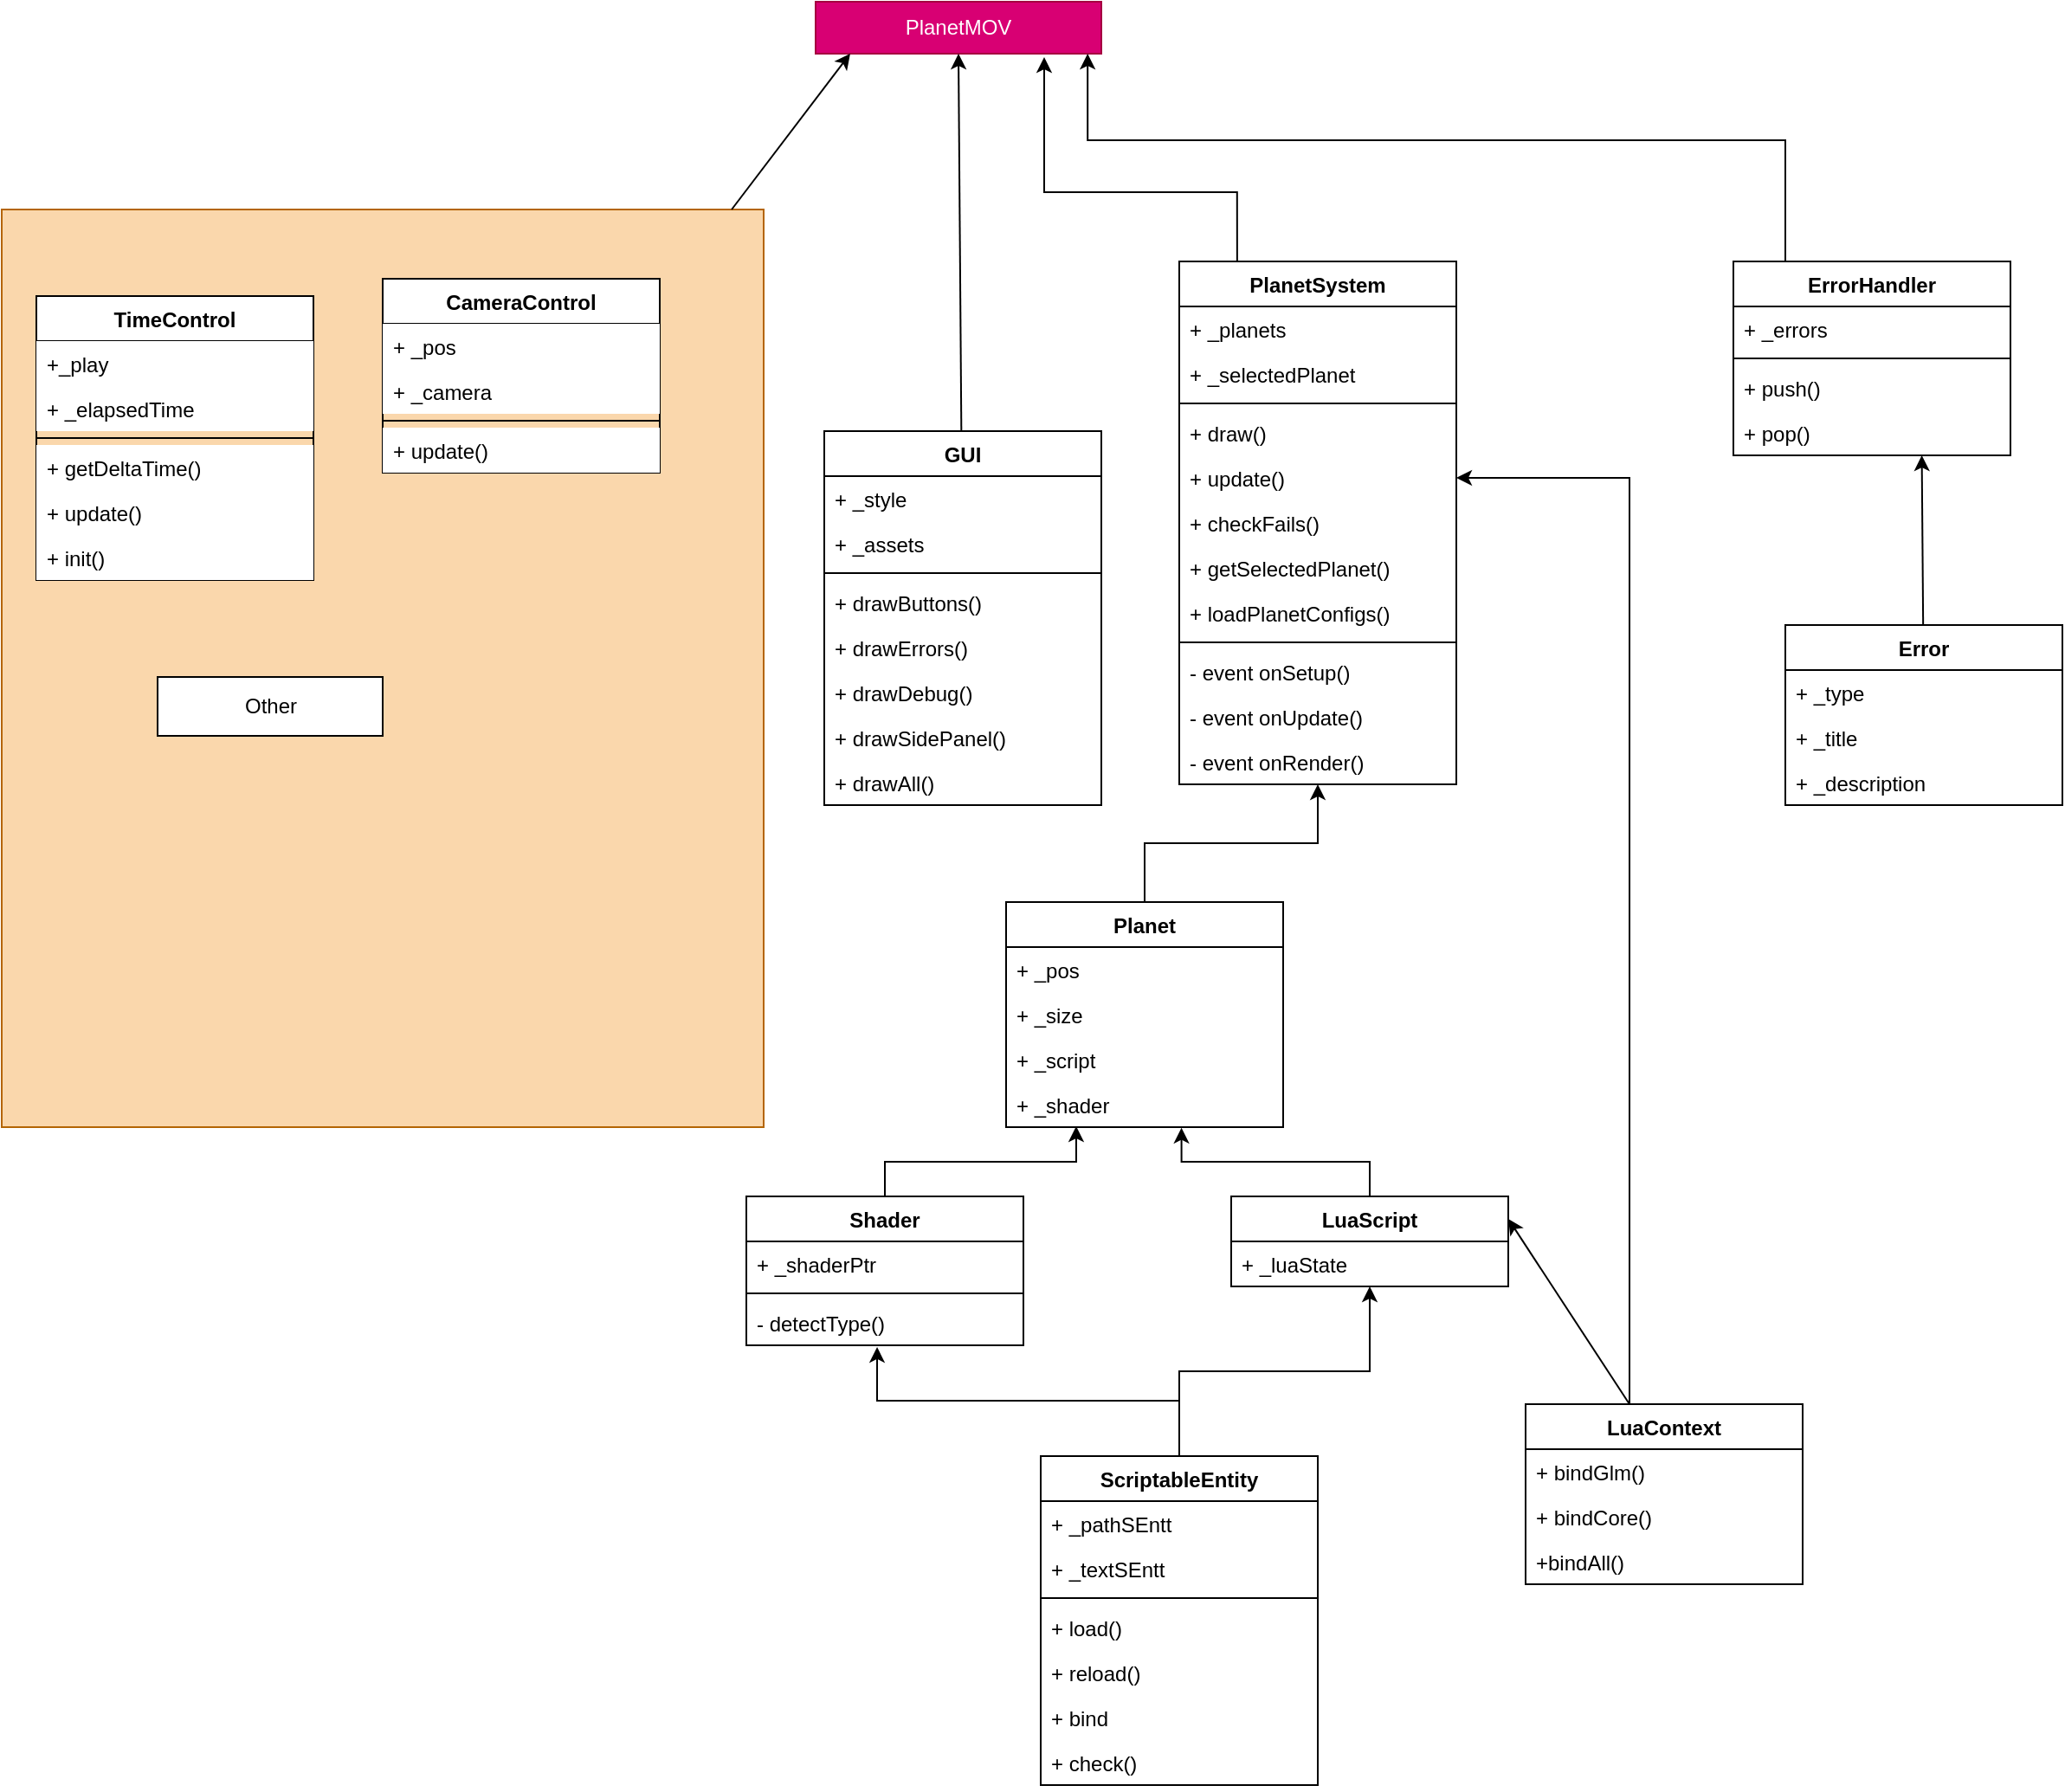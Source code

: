 <mxfile version="13.8.7" type="device"><diagram id="ZeJUo0h4XLn8VhAWC0QO" name="Page-1"><mxGraphModel dx="1597" dy="916" grid="1" gridSize="10" guides="1" tooltips="1" connect="1" arrows="1" fold="1" page="1" pageScale="1" pageWidth="850" pageHeight="1100" math="0" shadow="0"><root><mxCell id="0"/><mxCell id="1" parent="0"/><mxCell id="T0gVTVH-suOrFaznP24F-108" value="" style="rounded=0;whiteSpace=wrap;html=1;align=left;glass=0;fillColor=#fad7ac;strokeColor=#b46504;" parent="1" vertex="1"><mxGeometry x="260" y="155" width="440" height="530" as="geometry"/></mxCell><mxCell id="T0gVTVH-suOrFaznP24F-1" value="&lt;div&gt;PlanetMOV&lt;/div&gt;" style="rounded=0;whiteSpace=wrap;html=1;fillColor=#d80073;strokeColor=#A50040;fontColor=#ffffff;" parent="1" vertex="1"><mxGeometry x="730" y="35" width="165" height="30" as="geometry"/></mxCell><mxCell id="T0gVTVH-suOrFaznP24F-8" value="TimeControl" style="swimlane;fontStyle=1;align=center;verticalAlign=top;childLayout=stackLayout;horizontal=1;startSize=26;horizontalStack=0;resizeParent=1;resizeParentMax=0;resizeLast=0;collapsible=1;marginBottom=0;" parent="1" vertex="1"><mxGeometry x="280" y="205" width="160" height="164" as="geometry"/></mxCell><mxCell id="T0gVTVH-suOrFaznP24F-9" value="+_play" style="text;strokeColor=none;align=left;verticalAlign=top;spacingLeft=4;spacingRight=4;overflow=hidden;rotatable=0;points=[[0,0.5],[1,0.5]];portConstraint=eastwest;fillColor=#ffffff;" parent="T0gVTVH-suOrFaznP24F-8" vertex="1"><mxGeometry y="26" width="160" height="26" as="geometry"/></mxCell><mxCell id="T0gVTVH-suOrFaznP24F-12" value="+ _elapsedTime" style="text;strokeColor=none;align=left;verticalAlign=top;spacingLeft=4;spacingRight=4;overflow=hidden;rotatable=0;points=[[0,0.5],[1,0.5]];portConstraint=eastwest;fillColor=#ffffff;" parent="T0gVTVH-suOrFaznP24F-8" vertex="1"><mxGeometry y="52" width="160" height="26" as="geometry"/></mxCell><mxCell id="T0gVTVH-suOrFaznP24F-10" value="" style="line;strokeWidth=1;fillColor=none;align=left;verticalAlign=middle;spacingTop=-1;spacingLeft=3;spacingRight=3;rotatable=0;labelPosition=right;points=[];portConstraint=eastwest;" parent="T0gVTVH-suOrFaznP24F-8" vertex="1"><mxGeometry y="78" width="160" height="8" as="geometry"/></mxCell><mxCell id="T0gVTVH-suOrFaznP24F-11" value="+ getDeltaTime()" style="text;strokeColor=none;align=left;verticalAlign=top;spacingLeft=4;spacingRight=4;overflow=hidden;rotatable=0;points=[[0,0.5],[1,0.5]];portConstraint=eastwest;fillColor=#ffffff;" parent="T0gVTVH-suOrFaznP24F-8" vertex="1"><mxGeometry y="86" width="160" height="26" as="geometry"/></mxCell><mxCell id="T0gVTVH-suOrFaznP24F-13" value="+ update()" style="text;strokeColor=none;align=left;verticalAlign=top;spacingLeft=4;spacingRight=4;overflow=hidden;rotatable=0;points=[[0,0.5],[1,0.5]];portConstraint=eastwest;fillColor=#ffffff;" parent="T0gVTVH-suOrFaznP24F-8" vertex="1"><mxGeometry y="112" width="160" height="26" as="geometry"/></mxCell><mxCell id="T0gVTVH-suOrFaznP24F-14" value="+ init()" style="text;strokeColor=none;align=left;verticalAlign=top;spacingLeft=4;spacingRight=4;overflow=hidden;rotatable=0;points=[[0,0.5],[1,0.5]];portConstraint=eastwest;fillColor=#ffffff;" parent="T0gVTVH-suOrFaznP24F-8" vertex="1"><mxGeometry y="138" width="160" height="26" as="geometry"/></mxCell><mxCell id="T0gVTVH-suOrFaznP24F-16" value="CameraControl" style="swimlane;fontStyle=1;align=center;verticalAlign=top;childLayout=stackLayout;horizontal=1;startSize=26;horizontalStack=0;resizeParent=1;resizeParentMax=0;resizeLast=0;collapsible=1;marginBottom=0;" parent="1" vertex="1"><mxGeometry x="480" y="195" width="160" height="112" as="geometry"/></mxCell><mxCell id="T0gVTVH-suOrFaznP24F-20" value="+ _pos" style="text;strokeColor=none;align=left;verticalAlign=top;spacingLeft=4;spacingRight=4;overflow=hidden;rotatable=0;points=[[0,0.5],[1,0.5]];portConstraint=eastwest;fillColor=#ffffff;" parent="T0gVTVH-suOrFaznP24F-16" vertex="1"><mxGeometry y="26" width="160" height="26" as="geometry"/></mxCell><mxCell id="T0gVTVH-suOrFaznP24F-17" value="+ _camera" style="text;strokeColor=none;align=left;verticalAlign=top;spacingLeft=4;spacingRight=4;overflow=hidden;rotatable=0;points=[[0,0.5],[1,0.5]];portConstraint=eastwest;fillColor=#ffffff;" parent="T0gVTVH-suOrFaznP24F-16" vertex="1"><mxGeometry y="52" width="160" height="26" as="geometry"/></mxCell><mxCell id="T0gVTVH-suOrFaznP24F-18" value="" style="line;strokeWidth=1;align=left;verticalAlign=middle;spacingTop=-1;spacingLeft=3;spacingRight=3;rotatable=0;labelPosition=right;points=[];portConstraint=eastwest;" parent="T0gVTVH-suOrFaznP24F-16" vertex="1"><mxGeometry y="78" width="160" height="8" as="geometry"/></mxCell><mxCell id="T0gVTVH-suOrFaznP24F-19" value="+ update()" style="text;strokeColor=none;align=left;verticalAlign=top;spacingLeft=4;spacingRight=4;overflow=hidden;rotatable=0;points=[[0,0.5],[1,0.5]];portConstraint=eastwest;fillColor=#ffffff;" parent="T0gVTVH-suOrFaznP24F-16" vertex="1"><mxGeometry y="86" width="160" height="26" as="geometry"/></mxCell><mxCell id="T0gVTVH-suOrFaznP24F-26" style="edgeStyle=orthogonalEdgeStyle;rounded=0;orthogonalLoop=1;jettySize=auto;html=1;entryX=0.8;entryY=1.067;entryDx=0;entryDy=0;entryPerimeter=0;exitX=0.209;exitY=0.001;exitDx=0;exitDy=0;exitPerimeter=0;" parent="1" source="T0gVTVH-suOrFaznP24F-22" target="T0gVTVH-suOrFaznP24F-1" edge="1"><mxGeometry relative="1" as="geometry"><Array as="points"><mxPoint x="973" y="145"/><mxPoint x="862" y="145"/></Array></mxGeometry></mxCell><mxCell id="T0gVTVH-suOrFaznP24F-22" value="PlanetSystem" style="swimlane;fontStyle=1;align=center;verticalAlign=top;childLayout=stackLayout;horizontal=1;startSize=26;horizontalStack=0;resizeParent=1;resizeParentMax=0;resizeLast=0;collapsible=1;marginBottom=0;" parent="1" vertex="1"><mxGeometry x="940" y="185" width="160" height="302" as="geometry"/></mxCell><mxCell id="T0gVTVH-suOrFaznP24F-23" value="+ _planets" style="text;strokeColor=none;fillColor=none;align=left;verticalAlign=top;spacingLeft=4;spacingRight=4;overflow=hidden;rotatable=0;points=[[0,0.5],[1,0.5]];portConstraint=eastwest;" parent="T0gVTVH-suOrFaznP24F-22" vertex="1"><mxGeometry y="26" width="160" height="26" as="geometry"/></mxCell><mxCell id="T0gVTVH-suOrFaznP24F-27" value="+ _selectedPlanet" style="text;strokeColor=none;fillColor=none;align=left;verticalAlign=top;spacingLeft=4;spacingRight=4;overflow=hidden;rotatable=0;points=[[0,0.5],[1,0.5]];portConstraint=eastwest;" parent="T0gVTVH-suOrFaznP24F-22" vertex="1"><mxGeometry y="52" width="160" height="26" as="geometry"/></mxCell><mxCell id="T0gVTVH-suOrFaznP24F-24" value="" style="line;strokeWidth=1;fillColor=none;align=left;verticalAlign=middle;spacingTop=-1;spacingLeft=3;spacingRight=3;rotatable=0;labelPosition=right;points=[];portConstraint=eastwest;" parent="T0gVTVH-suOrFaznP24F-22" vertex="1"><mxGeometry y="78" width="160" height="8" as="geometry"/></mxCell><mxCell id="T0gVTVH-suOrFaznP24F-30" value="+ draw()" style="text;strokeColor=none;fillColor=none;align=left;verticalAlign=top;spacingLeft=4;spacingRight=4;overflow=hidden;rotatable=0;points=[[0,0.5],[1,0.5]];portConstraint=eastwest;" parent="T0gVTVH-suOrFaznP24F-22" vertex="1"><mxGeometry y="86" width="160" height="26" as="geometry"/></mxCell><mxCell id="T0gVTVH-suOrFaznP24F-29" value="+ update()" style="text;strokeColor=none;fillColor=none;align=left;verticalAlign=top;spacingLeft=4;spacingRight=4;overflow=hidden;rotatable=0;points=[[0,0.5],[1,0.5]];portConstraint=eastwest;" parent="T0gVTVH-suOrFaznP24F-22" vertex="1"><mxGeometry y="112" width="160" height="26" as="geometry"/></mxCell><mxCell id="T0gVTVH-suOrFaznP24F-35" value="+ checkFails()" style="text;strokeColor=none;fillColor=none;align=left;verticalAlign=top;spacingLeft=4;spacingRight=4;overflow=hidden;rotatable=0;points=[[0,0.5],[1,0.5]];portConstraint=eastwest;" parent="T0gVTVH-suOrFaznP24F-22" vertex="1"><mxGeometry y="138" width="160" height="26" as="geometry"/></mxCell><mxCell id="T0gVTVH-suOrFaznP24F-25" value="+ getSelectedPlanet()" style="text;strokeColor=none;fillColor=none;align=left;verticalAlign=top;spacingLeft=4;spacingRight=4;overflow=hidden;rotatable=0;points=[[0,0.5],[1,0.5]];portConstraint=eastwest;" parent="T0gVTVH-suOrFaznP24F-22" vertex="1"><mxGeometry y="164" width="160" height="26" as="geometry"/></mxCell><mxCell id="T0gVTVH-suOrFaznP24F-28" value="+ loadPlanetConfigs()" style="text;strokeColor=none;fillColor=none;align=left;verticalAlign=top;spacingLeft=4;spacingRight=4;overflow=hidden;rotatable=0;points=[[0,0.5],[1,0.5]];portConstraint=eastwest;" parent="T0gVTVH-suOrFaznP24F-22" vertex="1"><mxGeometry y="190" width="160" height="26" as="geometry"/></mxCell><mxCell id="T0gVTVH-suOrFaznP24F-31" value="" style="line;strokeWidth=1;fillColor=none;align=left;verticalAlign=middle;spacingTop=-1;spacingLeft=3;spacingRight=3;rotatable=0;labelPosition=right;points=[];portConstraint=eastwest;" parent="T0gVTVH-suOrFaznP24F-22" vertex="1"><mxGeometry y="216" width="160" height="8" as="geometry"/></mxCell><mxCell id="T0gVTVH-suOrFaznP24F-32" value="- event onSetup()" style="text;strokeColor=none;fillColor=none;align=left;verticalAlign=top;spacingLeft=4;spacingRight=4;overflow=hidden;rotatable=0;points=[[0,0.5],[1,0.5]];portConstraint=eastwest;" parent="T0gVTVH-suOrFaznP24F-22" vertex="1"><mxGeometry y="224" width="160" height="26" as="geometry"/></mxCell><mxCell id="T0gVTVH-suOrFaznP24F-33" value="- event onUpdate()" style="text;strokeColor=none;fillColor=none;align=left;verticalAlign=top;spacingLeft=4;spacingRight=4;overflow=hidden;rotatable=0;points=[[0,0.5],[1,0.5]];portConstraint=eastwest;" parent="T0gVTVH-suOrFaznP24F-22" vertex="1"><mxGeometry y="250" width="160" height="26" as="geometry"/></mxCell><mxCell id="T0gVTVH-suOrFaznP24F-34" value="- event onRender()" style="text;strokeColor=none;fillColor=none;align=left;verticalAlign=top;spacingLeft=4;spacingRight=4;overflow=hidden;rotatable=0;points=[[0,0.5],[1,0.5]];portConstraint=eastwest;" parent="T0gVTVH-suOrFaznP24F-22" vertex="1"><mxGeometry y="276" width="160" height="26" as="geometry"/></mxCell><mxCell id="T0gVTVH-suOrFaznP24F-43" style="edgeStyle=orthogonalEdgeStyle;rounded=0;orthogonalLoop=1;jettySize=auto;html=1;entryX=0.5;entryY=1;entryDx=0;entryDy=0;" parent="1" source="T0gVTVH-suOrFaznP24F-36" target="T0gVTVH-suOrFaznP24F-22" edge="1"><mxGeometry relative="1" as="geometry"/></mxCell><mxCell id="T0gVTVH-suOrFaznP24F-36" value="Planet" style="swimlane;fontStyle=1;align=center;verticalAlign=top;childLayout=stackLayout;horizontal=1;startSize=26;horizontalStack=0;resizeParent=1;resizeParentMax=0;resizeLast=0;collapsible=1;marginBottom=0;" parent="1" vertex="1"><mxGeometry x="840" y="555" width="160" height="130" as="geometry"/></mxCell><mxCell id="T0gVTVH-suOrFaznP24F-37" value="+ _pos" style="text;strokeColor=none;fillColor=none;align=left;verticalAlign=top;spacingLeft=4;spacingRight=4;overflow=hidden;rotatable=0;points=[[0,0.5],[1,0.5]];portConstraint=eastwest;" parent="T0gVTVH-suOrFaznP24F-36" vertex="1"><mxGeometry y="26" width="160" height="26" as="geometry"/></mxCell><mxCell id="T0gVTVH-suOrFaznP24F-40" value="+ _size" style="text;strokeColor=none;fillColor=none;align=left;verticalAlign=top;spacingLeft=4;spacingRight=4;overflow=hidden;rotatable=0;points=[[0,0.5],[1,0.5]];portConstraint=eastwest;" parent="T0gVTVH-suOrFaznP24F-36" vertex="1"><mxGeometry y="52" width="160" height="26" as="geometry"/></mxCell><mxCell id="T0gVTVH-suOrFaznP24F-41" value="+ _script" style="text;strokeColor=none;fillColor=none;align=left;verticalAlign=top;spacingLeft=4;spacingRight=4;overflow=hidden;rotatable=0;points=[[0,0.5],[1,0.5]];portConstraint=eastwest;" parent="T0gVTVH-suOrFaznP24F-36" vertex="1"><mxGeometry y="78" width="160" height="26" as="geometry"/></mxCell><mxCell id="T0gVTVH-suOrFaznP24F-42" value="+ _shader" style="text;strokeColor=none;fillColor=none;align=left;verticalAlign=top;spacingLeft=4;spacingRight=4;overflow=hidden;rotatable=0;points=[[0,0.5],[1,0.5]];portConstraint=eastwest;" parent="T0gVTVH-suOrFaznP24F-36" vertex="1"><mxGeometry y="104" width="160" height="26" as="geometry"/></mxCell><mxCell id="T0gVTVH-suOrFaznP24F-64" style="edgeStyle=orthogonalEdgeStyle;rounded=0;orthogonalLoop=1;jettySize=auto;html=1;entryX=0.253;entryY=0.981;entryDx=0;entryDy=0;entryPerimeter=0;" parent="1" source="T0gVTVH-suOrFaznP24F-44" target="T0gVTVH-suOrFaznP24F-42" edge="1"><mxGeometry relative="1" as="geometry"/></mxCell><mxCell id="T0gVTVH-suOrFaznP24F-44" value="Shader" style="swimlane;fontStyle=1;align=center;verticalAlign=top;childLayout=stackLayout;horizontal=1;startSize=26;horizontalStack=0;resizeParent=1;resizeParentMax=0;resizeLast=0;collapsible=1;marginBottom=0;" parent="1" vertex="1"><mxGeometry x="690" y="725" width="160" height="86" as="geometry"/></mxCell><mxCell id="T0gVTVH-suOrFaznP24F-45" value="+ _shaderPtr" style="text;strokeColor=none;fillColor=none;align=left;verticalAlign=top;spacingLeft=4;spacingRight=4;overflow=hidden;rotatable=0;points=[[0,0.5],[1,0.5]];portConstraint=eastwest;" parent="T0gVTVH-suOrFaznP24F-44" vertex="1"><mxGeometry y="26" width="160" height="26" as="geometry"/></mxCell><mxCell id="T0gVTVH-suOrFaznP24F-46" value="" style="line;strokeWidth=1;fillColor=none;align=left;verticalAlign=middle;spacingTop=-1;spacingLeft=3;spacingRight=3;rotatable=0;labelPosition=right;points=[];portConstraint=eastwest;" parent="T0gVTVH-suOrFaznP24F-44" vertex="1"><mxGeometry y="52" width="160" height="8" as="geometry"/></mxCell><mxCell id="T0gVTVH-suOrFaznP24F-47" value="- detectType()" style="text;strokeColor=none;fillColor=none;align=left;verticalAlign=top;spacingLeft=4;spacingRight=4;overflow=hidden;rotatable=0;points=[[0,0.5],[1,0.5]];portConstraint=eastwest;" parent="T0gVTVH-suOrFaznP24F-44" vertex="1"><mxGeometry y="60" width="160" height="26" as="geometry"/></mxCell><mxCell id="T0gVTVH-suOrFaznP24F-62" style="edgeStyle=orthogonalEdgeStyle;rounded=0;orthogonalLoop=1;jettySize=auto;html=1;entryX=0.633;entryY=1.013;entryDx=0;entryDy=0;entryPerimeter=0;" parent="1" source="T0gVTVH-suOrFaznP24F-48" target="T0gVTVH-suOrFaznP24F-42" edge="1"><mxGeometry relative="1" as="geometry"/></mxCell><mxCell id="T0gVTVH-suOrFaznP24F-48" value="LuaScript" style="swimlane;fontStyle=1;align=center;verticalAlign=top;childLayout=stackLayout;horizontal=1;startSize=26;horizontalStack=0;resizeParent=1;resizeParentMax=0;resizeLast=0;collapsible=1;marginBottom=0;" parent="1" vertex="1"><mxGeometry x="970" y="725" width="160" height="52" as="geometry"/></mxCell><mxCell id="T0gVTVH-suOrFaznP24F-49" value="+ _luaState" style="text;strokeColor=none;fillColor=none;align=left;verticalAlign=top;spacingLeft=4;spacingRight=4;overflow=hidden;rotatable=0;points=[[0,0.5],[1,0.5]];portConstraint=eastwest;" parent="T0gVTVH-suOrFaznP24F-48" vertex="1"><mxGeometry y="26" width="160" height="26" as="geometry"/></mxCell><mxCell id="T0gVTVH-suOrFaznP24F-61" style="edgeStyle=orthogonalEdgeStyle;rounded=0;orthogonalLoop=1;jettySize=auto;html=1;entryX=0.5;entryY=1;entryDx=0;entryDy=0;" parent="1" source="T0gVTVH-suOrFaznP24F-52" target="T0gVTVH-suOrFaznP24F-48" edge="1"><mxGeometry relative="1" as="geometry"/></mxCell><mxCell id="T0gVTVH-suOrFaznP24F-63" style="edgeStyle=orthogonalEdgeStyle;rounded=0;orthogonalLoop=1;jettySize=auto;html=1;entryX=0.472;entryY=1.038;entryDx=0;entryDy=0;entryPerimeter=0;" parent="1" source="T0gVTVH-suOrFaznP24F-52" target="T0gVTVH-suOrFaznP24F-47" edge="1"><mxGeometry relative="1" as="geometry"/></mxCell><mxCell id="T0gVTVH-suOrFaznP24F-52" value="ScriptableEntity" style="swimlane;fontStyle=1;align=center;verticalAlign=top;childLayout=stackLayout;horizontal=1;startSize=26;horizontalStack=0;resizeParent=1;resizeParentMax=0;resizeLast=0;collapsible=1;marginBottom=0;" parent="1" vertex="1"><mxGeometry x="860" y="875" width="160" height="190" as="geometry"/></mxCell><mxCell id="T0gVTVH-suOrFaznP24F-53" value="+ _pathSEntt" style="text;align=left;verticalAlign=top;spacingLeft=4;spacingRight=4;overflow=hidden;rotatable=0;points=[[0,0.5],[1,0.5]];portConstraint=eastwest;" parent="T0gVTVH-suOrFaznP24F-52" vertex="1"><mxGeometry y="26" width="160" height="26" as="geometry"/></mxCell><mxCell id="T0gVTVH-suOrFaznP24F-54" value="+ _textSEntt" style="text;align=left;verticalAlign=top;spacingLeft=4;spacingRight=4;overflow=hidden;rotatable=0;points=[[0,0.5],[1,0.5]];portConstraint=eastwest;" parent="T0gVTVH-suOrFaznP24F-52" vertex="1"><mxGeometry y="52" width="160" height="26" as="geometry"/></mxCell><mxCell id="T0gVTVH-suOrFaznP24F-55" value="" style="line;strokeWidth=1;align=left;verticalAlign=middle;spacingTop=-1;spacingLeft=3;spacingRight=3;rotatable=0;labelPosition=right;points=[];portConstraint=eastwest;" parent="T0gVTVH-suOrFaznP24F-52" vertex="1"><mxGeometry y="78" width="160" height="8" as="geometry"/></mxCell><mxCell id="T0gVTVH-suOrFaznP24F-56" value="+ load()" style="text;align=left;verticalAlign=top;spacingLeft=4;spacingRight=4;overflow=hidden;rotatable=0;points=[[0,0.5],[1,0.5]];portConstraint=eastwest;" parent="T0gVTVH-suOrFaznP24F-52" vertex="1"><mxGeometry y="86" width="160" height="26" as="geometry"/></mxCell><mxCell id="T0gVTVH-suOrFaznP24F-57" value="+ reload()" style="text;align=left;verticalAlign=top;spacingLeft=4;spacingRight=4;overflow=hidden;rotatable=0;points=[[0,0.5],[1,0.5]];portConstraint=eastwest;" parent="T0gVTVH-suOrFaznP24F-52" vertex="1"><mxGeometry y="112" width="160" height="26" as="geometry"/></mxCell><mxCell id="T0gVTVH-suOrFaznP24F-58" value="+ bind" style="text;align=left;verticalAlign=top;spacingLeft=4;spacingRight=4;overflow=hidden;rotatable=0;points=[[0,0.5],[1,0.5]];portConstraint=eastwest;" parent="T0gVTVH-suOrFaznP24F-52" vertex="1"><mxGeometry y="138" width="160" height="26" as="geometry"/></mxCell><mxCell id="T0gVTVH-suOrFaznP24F-59" value="+ check()" style="text;align=left;verticalAlign=top;spacingLeft=4;spacingRight=4;overflow=hidden;rotatable=0;points=[[0,0.5],[1,0.5]];portConstraint=eastwest;" parent="T0gVTVH-suOrFaznP24F-52" vertex="1"><mxGeometry y="164" width="160" height="26" as="geometry"/></mxCell><mxCell id="T0gVTVH-suOrFaznP24F-78" style="edgeStyle=orthogonalEdgeStyle;rounded=0;orthogonalLoop=1;jettySize=auto;html=1;entryX=1;entryY=0.5;entryDx=0;entryDy=0;" parent="1" source="T0gVTVH-suOrFaznP24F-73" target="T0gVTVH-suOrFaznP24F-29" edge="1"><mxGeometry relative="1" as="geometry"><Array as="points"><mxPoint x="1200" y="310"/></Array></mxGeometry></mxCell><mxCell id="T0gVTVH-suOrFaznP24F-73" value="LuaContext" style="swimlane;fontStyle=1;align=center;verticalAlign=top;childLayout=stackLayout;horizontal=1;startSize=26;horizontalStack=0;resizeParent=1;resizeParentMax=0;resizeLast=0;collapsible=1;marginBottom=0;" parent="1" vertex="1"><mxGeometry x="1140" y="845" width="160" height="104" as="geometry"/></mxCell><mxCell id="T0gVTVH-suOrFaznP24F-74" value="+ bindGlm()" style="text;strokeColor=none;fillColor=none;align=left;verticalAlign=top;spacingLeft=4;spacingRight=4;overflow=hidden;rotatable=0;points=[[0,0.5],[1,0.5]];portConstraint=eastwest;" parent="T0gVTVH-suOrFaznP24F-73" vertex="1"><mxGeometry y="26" width="160" height="26" as="geometry"/></mxCell><mxCell id="T0gVTVH-suOrFaznP24F-76" value="+ bindCore()" style="text;strokeColor=none;fillColor=none;align=left;verticalAlign=top;spacingLeft=4;spacingRight=4;overflow=hidden;rotatable=0;points=[[0,0.5],[1,0.5]];portConstraint=eastwest;" parent="T0gVTVH-suOrFaznP24F-73" vertex="1"><mxGeometry y="52" width="160" height="26" as="geometry"/></mxCell><mxCell id="T0gVTVH-suOrFaznP24F-79" value="+bindAll()" style="text;strokeColor=none;fillColor=none;align=left;verticalAlign=top;spacingLeft=4;spacingRight=4;overflow=hidden;rotatable=0;points=[[0,0.5],[1,0.5]];portConstraint=eastwest;" parent="T0gVTVH-suOrFaznP24F-73" vertex="1"><mxGeometry y="78" width="160" height="26" as="geometry"/></mxCell><mxCell id="T0gVTVH-suOrFaznP24F-77" style="rounded=0;orthogonalLoop=1;jettySize=auto;html=1;entryX=1;entryY=0.25;entryDx=0;entryDy=0;" parent="1" target="T0gVTVH-suOrFaznP24F-48" edge="1"><mxGeometry relative="1" as="geometry"><mxPoint x="1200" y="845" as="sourcePoint"/></mxGeometry></mxCell><mxCell id="T0gVTVH-suOrFaznP24F-85" style="edgeStyle=orthogonalEdgeStyle;rounded=0;orthogonalLoop=1;jettySize=auto;html=1;entryX=0.952;entryY=1;entryDx=0;entryDy=0;entryPerimeter=0;exitX=0.25;exitY=0;exitDx=0;exitDy=0;" parent="1" source="T0gVTVH-suOrFaznP24F-80" target="T0gVTVH-suOrFaznP24F-1" edge="1"><mxGeometry relative="1" as="geometry"><Array as="points"><mxPoint x="1290" y="115"/><mxPoint x="887" y="115"/></Array></mxGeometry></mxCell><mxCell id="T0gVTVH-suOrFaznP24F-80" value="ErrorHandler" style="swimlane;fontStyle=1;align=center;verticalAlign=top;childLayout=stackLayout;horizontal=1;startSize=26;horizontalStack=0;resizeParent=1;resizeParentMax=0;resizeLast=0;collapsible=1;marginBottom=0;" parent="1" vertex="1"><mxGeometry x="1260" y="185" width="160" height="112" as="geometry"/></mxCell><mxCell id="T0gVTVH-suOrFaznP24F-81" value="+ _errors" style="text;strokeColor=none;fillColor=none;align=left;verticalAlign=top;spacingLeft=4;spacingRight=4;overflow=hidden;rotatable=0;points=[[0,0.5],[1,0.5]];portConstraint=eastwest;" parent="T0gVTVH-suOrFaznP24F-80" vertex="1"><mxGeometry y="26" width="160" height="26" as="geometry"/></mxCell><mxCell id="T0gVTVH-suOrFaznP24F-82" value="" style="line;strokeWidth=1;fillColor=none;align=left;verticalAlign=middle;spacingTop=-1;spacingLeft=3;spacingRight=3;rotatable=0;labelPosition=right;points=[];portConstraint=eastwest;" parent="T0gVTVH-suOrFaznP24F-80" vertex="1"><mxGeometry y="52" width="160" height="8" as="geometry"/></mxCell><mxCell id="T0gVTVH-suOrFaznP24F-83" value="+ push()" style="text;strokeColor=none;fillColor=none;align=left;verticalAlign=top;spacingLeft=4;spacingRight=4;overflow=hidden;rotatable=0;points=[[0,0.5],[1,0.5]];portConstraint=eastwest;" parent="T0gVTVH-suOrFaznP24F-80" vertex="1"><mxGeometry y="60" width="160" height="26" as="geometry"/></mxCell><mxCell id="T0gVTVH-suOrFaznP24F-84" value="+ pop()" style="text;strokeColor=none;fillColor=none;align=left;verticalAlign=top;spacingLeft=4;spacingRight=4;overflow=hidden;rotatable=0;points=[[0,0.5],[1,0.5]];portConstraint=eastwest;" parent="T0gVTVH-suOrFaznP24F-80" vertex="1"><mxGeometry y="86" width="160" height="26" as="geometry"/></mxCell><mxCell id="T0gVTVH-suOrFaznP24F-96" style="rounded=0;orthogonalLoop=1;jettySize=auto;html=1;entryX=0.68;entryY=1;entryDx=0;entryDy=0;entryPerimeter=0;" parent="1" source="T0gVTVH-suOrFaznP24F-90" target="T0gVTVH-suOrFaznP24F-84" edge="1"><mxGeometry relative="1" as="geometry"/></mxCell><mxCell id="T0gVTVH-suOrFaznP24F-90" value="Error" style="swimlane;fontStyle=1;align=center;verticalAlign=top;childLayout=stackLayout;horizontal=1;startSize=26;horizontalStack=0;resizeParent=1;resizeParentMax=0;resizeLast=0;collapsible=1;marginBottom=0;" parent="1" vertex="1"><mxGeometry x="1290" y="395" width="160" height="104" as="geometry"/></mxCell><mxCell id="T0gVTVH-suOrFaznP24F-91" value="+ _type" style="text;strokeColor=none;fillColor=none;align=left;verticalAlign=top;spacingLeft=4;spacingRight=4;overflow=hidden;rotatable=0;points=[[0,0.5],[1,0.5]];portConstraint=eastwest;" parent="T0gVTVH-suOrFaznP24F-90" vertex="1"><mxGeometry y="26" width="160" height="26" as="geometry"/></mxCell><mxCell id="T0gVTVH-suOrFaznP24F-95" value="+ _title" style="text;strokeColor=none;fillColor=none;align=left;verticalAlign=top;spacingLeft=4;spacingRight=4;overflow=hidden;rotatable=0;points=[[0,0.5],[1,0.5]];portConstraint=eastwest;" parent="T0gVTVH-suOrFaznP24F-90" vertex="1"><mxGeometry y="52" width="160" height="26" as="geometry"/></mxCell><mxCell id="T0gVTVH-suOrFaznP24F-93" value="+ _description" style="text;strokeColor=none;fillColor=none;align=left;verticalAlign=top;spacingLeft=4;spacingRight=4;overflow=hidden;rotatable=0;points=[[0,0.5],[1,0.5]];portConstraint=eastwest;" parent="T0gVTVH-suOrFaznP24F-90" vertex="1"><mxGeometry y="78" width="160" height="26" as="geometry"/></mxCell><mxCell id="T0gVTVH-suOrFaznP24F-107" style="edgeStyle=none;rounded=0;orthogonalLoop=1;jettySize=auto;html=1;entryX=0.5;entryY=1;entryDx=0;entryDy=0;" parent="1" source="T0gVTVH-suOrFaznP24F-97" target="T0gVTVH-suOrFaznP24F-1" edge="1"><mxGeometry relative="1" as="geometry"/></mxCell><mxCell id="T0gVTVH-suOrFaznP24F-97" value="GUI" style="swimlane;fontStyle=1;align=center;verticalAlign=top;childLayout=stackLayout;horizontal=1;startSize=26;horizontalStack=0;resizeParent=1;resizeParentMax=0;resizeLast=0;collapsible=1;marginBottom=0;" parent="1" vertex="1"><mxGeometry x="735" y="283" width="160" height="216" as="geometry"/></mxCell><mxCell id="T0gVTVH-suOrFaznP24F-104" value="+ _style" style="text;strokeColor=none;fillColor=none;align=left;verticalAlign=top;spacingLeft=4;spacingRight=4;overflow=hidden;rotatable=0;points=[[0,0.5],[1,0.5]];portConstraint=eastwest;" parent="T0gVTVH-suOrFaznP24F-97" vertex="1"><mxGeometry y="26" width="160" height="26" as="geometry"/></mxCell><mxCell id="T0gVTVH-suOrFaznP24F-106" value="+ _assets" style="text;strokeColor=none;fillColor=none;align=left;verticalAlign=top;spacingLeft=4;spacingRight=4;overflow=hidden;rotatable=0;points=[[0,0.5],[1,0.5]];portConstraint=eastwest;" parent="T0gVTVH-suOrFaznP24F-97" vertex="1"><mxGeometry y="52" width="160" height="26" as="geometry"/></mxCell><mxCell id="T0gVTVH-suOrFaznP24F-105" value="" style="line;strokeWidth=1;fillColor=none;align=left;verticalAlign=middle;spacingTop=-1;spacingLeft=3;spacingRight=3;rotatable=0;labelPosition=right;points=[];portConstraint=eastwest;" parent="T0gVTVH-suOrFaznP24F-97" vertex="1"><mxGeometry y="78" width="160" height="8" as="geometry"/></mxCell><mxCell id="T0gVTVH-suOrFaznP24F-98" value="+ drawButtons()" style="text;strokeColor=none;fillColor=none;align=left;verticalAlign=top;spacingLeft=4;spacingRight=4;overflow=hidden;rotatable=0;points=[[0,0.5],[1,0.5]];portConstraint=eastwest;" parent="T0gVTVH-suOrFaznP24F-97" vertex="1"><mxGeometry y="86" width="160" height="26" as="geometry"/></mxCell><mxCell id="T0gVTVH-suOrFaznP24F-100" value="+ drawErrors()" style="text;strokeColor=none;fillColor=none;align=left;verticalAlign=top;spacingLeft=4;spacingRight=4;overflow=hidden;rotatable=0;points=[[0,0.5],[1,0.5]];portConstraint=eastwest;" parent="T0gVTVH-suOrFaznP24F-97" vertex="1"><mxGeometry y="112" width="160" height="26" as="geometry"/></mxCell><mxCell id="T0gVTVH-suOrFaznP24F-101" value="+ drawDebug()" style="text;strokeColor=none;fillColor=none;align=left;verticalAlign=top;spacingLeft=4;spacingRight=4;overflow=hidden;rotatable=0;points=[[0,0.5],[1,0.5]];portConstraint=eastwest;" parent="T0gVTVH-suOrFaznP24F-97" vertex="1"><mxGeometry y="138" width="160" height="26" as="geometry"/></mxCell><mxCell id="T0gVTVH-suOrFaznP24F-102" value="+ drawSidePanel()" style="text;strokeColor=none;fillColor=none;align=left;verticalAlign=top;spacingLeft=4;spacingRight=4;overflow=hidden;rotatable=0;points=[[0,0.5],[1,0.5]];portConstraint=eastwest;" parent="T0gVTVH-suOrFaznP24F-97" vertex="1"><mxGeometry y="164" width="160" height="26" as="geometry"/></mxCell><mxCell id="T0gVTVH-suOrFaznP24F-103" value="+ drawAll()" style="text;strokeColor=none;fillColor=none;align=left;verticalAlign=top;spacingLeft=4;spacingRight=4;overflow=hidden;rotatable=0;points=[[0,0.5],[1,0.5]];portConstraint=eastwest;" parent="T0gVTVH-suOrFaznP24F-97" vertex="1"><mxGeometry y="190" width="160" height="26" as="geometry"/></mxCell><mxCell id="T0gVTVH-suOrFaznP24F-109" style="edgeStyle=none;rounded=0;orthogonalLoop=1;jettySize=auto;html=1;entryX=0.121;entryY=1;entryDx=0;entryDy=0;entryPerimeter=0;" parent="1" source="T0gVTVH-suOrFaznP24F-108" target="T0gVTVH-suOrFaznP24F-1" edge="1"><mxGeometry relative="1" as="geometry"/></mxCell><mxCell id="T0gVTVH-suOrFaznP24F-110" value="Other" style="html=1;" parent="1" vertex="1"><mxGeometry x="350" y="425" width="130" height="34" as="geometry"/></mxCell></root></mxGraphModel></diagram></mxfile>